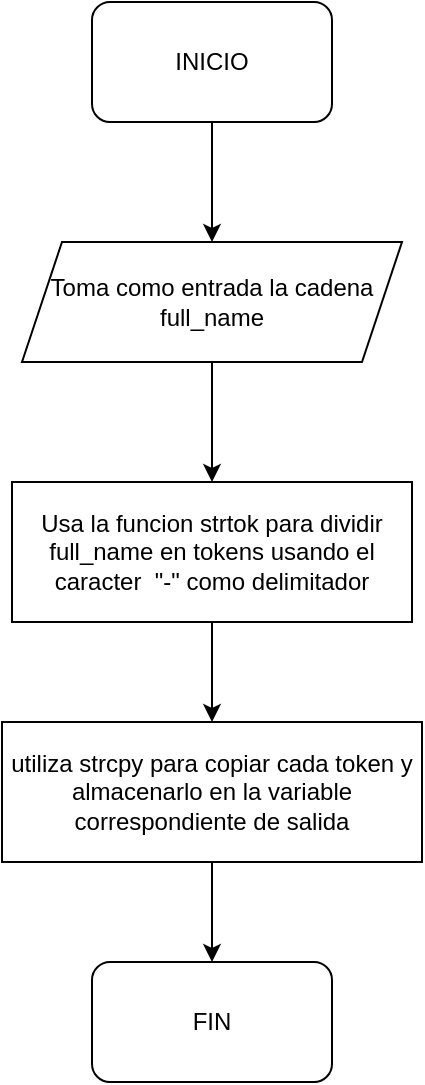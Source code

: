 <mxfile version="20.8.10" type="device"><diagram name="Página-1" id="V3jJ_OaX7Qs-p-EE7T0i"><mxGraphModel dx="1290" dy="732" grid="1" gridSize="10" guides="1" tooltips="1" connect="1" arrows="1" fold="1" page="1" pageScale="1" pageWidth="827" pageHeight="1169" math="0" shadow="0"><root><mxCell id="0"/><mxCell id="1" parent="0"/><mxCell id="vrzhO8crMJwdyISJJI-I-4" value="" style="edgeStyle=orthogonalEdgeStyle;rounded=0;orthogonalLoop=1;jettySize=auto;html=1;" edge="1" parent="1" source="vrzhO8crMJwdyISJJI-I-1"><mxGeometry relative="1" as="geometry"><mxPoint x="400" y="170" as="targetPoint"/></mxGeometry></mxCell><mxCell id="vrzhO8crMJwdyISJJI-I-1" value="&lt;font style=&quot;vertical-align: inherit;&quot;&gt;&lt;font style=&quot;vertical-align: inherit;&quot;&gt;INICIO&lt;/font&gt;&lt;/font&gt;" style="rounded=1;whiteSpace=wrap;html=1;" vertex="1" parent="1"><mxGeometry x="340" y="50" width="120" height="60" as="geometry"/></mxCell><mxCell id="vrzhO8crMJwdyISJJI-I-7" value="" style="edgeStyle=orthogonalEdgeStyle;rounded=0;orthogonalLoop=1;jettySize=auto;html=1;" edge="1" parent="1" source="vrzhO8crMJwdyISJJI-I-5" target="vrzhO8crMJwdyISJJI-I-6"><mxGeometry relative="1" as="geometry"/></mxCell><mxCell id="vrzhO8crMJwdyISJJI-I-5" value="&lt;font style=&quot;vertical-align: inherit;&quot;&gt;&lt;font style=&quot;vertical-align: inherit;&quot;&gt;Toma como entrada la cadena full_name&lt;/font&gt;&lt;/font&gt;" style="shape=parallelogram;perimeter=parallelogramPerimeter;whiteSpace=wrap;html=1;fixedSize=1;" vertex="1" parent="1"><mxGeometry x="305" y="170" width="190" height="60" as="geometry"/></mxCell><mxCell id="vrzhO8crMJwdyISJJI-I-9" value="" style="edgeStyle=orthogonalEdgeStyle;rounded=0;orthogonalLoop=1;jettySize=auto;html=1;" edge="1" parent="1" source="vrzhO8crMJwdyISJJI-I-6" target="vrzhO8crMJwdyISJJI-I-8"><mxGeometry relative="1" as="geometry"/></mxCell><mxCell id="vrzhO8crMJwdyISJJI-I-6" value="&lt;font style=&quot;vertical-align: inherit;&quot;&gt;&lt;font style=&quot;vertical-align: inherit;&quot;&gt;&lt;font style=&quot;vertical-align: inherit;&quot;&gt;&lt;font style=&quot;vertical-align: inherit;&quot;&gt;&lt;font style=&quot;vertical-align: inherit;&quot;&gt;&lt;font style=&quot;vertical-align: inherit;&quot;&gt;&lt;font style=&quot;vertical-align: inherit;&quot;&gt;&lt;font style=&quot;vertical-align: inherit;&quot;&gt;&lt;font style=&quot;vertical-align: inherit;&quot;&gt;&lt;font style=&quot;vertical-align: inherit;&quot;&gt;&lt;font style=&quot;vertical-align: inherit;&quot;&gt;&lt;font style=&quot;vertical-align: inherit;&quot;&gt;Usa la funcion strtok para dividir full_name en tokens usando el caracter&amp;nbsp; &quot;-&quot; como delimitador&lt;/font&gt;&lt;/font&gt;&lt;/font&gt;&lt;/font&gt;&lt;/font&gt;&lt;/font&gt;&lt;/font&gt;&lt;/font&gt;&lt;/font&gt;&lt;/font&gt;&lt;/font&gt;&lt;/font&gt;&lt;span dir=&quot;ltr&quot; class=&quot;ui-provider a b c d e f g h i j k l m n o p q r s t u v w x y z ab ac ae af ag ah ai aj ak&quot;&gt;&lt;/span&gt;" style="rounded=0;whiteSpace=wrap;html=1;" vertex="1" parent="1"><mxGeometry x="300" y="290" width="200" height="70" as="geometry"/></mxCell><mxCell id="vrzhO8crMJwdyISJJI-I-12" value="" style="edgeStyle=orthogonalEdgeStyle;rounded=0;orthogonalLoop=1;jettySize=auto;html=1;" edge="1" parent="1" source="vrzhO8crMJwdyISJJI-I-8" target="vrzhO8crMJwdyISJJI-I-11"><mxGeometry relative="1" as="geometry"/></mxCell><mxCell id="vrzhO8crMJwdyISJJI-I-8" value="&lt;font style=&quot;vertical-align: inherit;&quot;&gt;&lt;font style=&quot;vertical-align: inherit;&quot;&gt;&lt;font style=&quot;vertical-align: inherit;&quot;&gt;&lt;font style=&quot;vertical-align: inherit;&quot;&gt;&lt;font style=&quot;vertical-align: inherit;&quot;&gt;&lt;font style=&quot;vertical-align: inherit;&quot;&gt;utiliza strcpy para copiar cada token y almacenarlo en la variable correspondiente de salida&lt;/font&gt;&lt;/font&gt;&lt;/font&gt;&lt;/font&gt;&lt;/font&gt;&lt;/font&gt;" style="rounded=0;whiteSpace=wrap;html=1;" vertex="1" parent="1"><mxGeometry x="295" y="410" width="210" height="70" as="geometry"/></mxCell><mxCell id="vrzhO8crMJwdyISJJI-I-11" value="&lt;font style=&quot;vertical-align: inherit;&quot;&gt;&lt;font style=&quot;vertical-align: inherit;&quot;&gt;FIN&lt;/font&gt;&lt;/font&gt;" style="rounded=1;whiteSpace=wrap;html=1;" vertex="1" parent="1"><mxGeometry x="340" y="530" width="120" height="60" as="geometry"/></mxCell></root></mxGraphModel></diagram></mxfile>